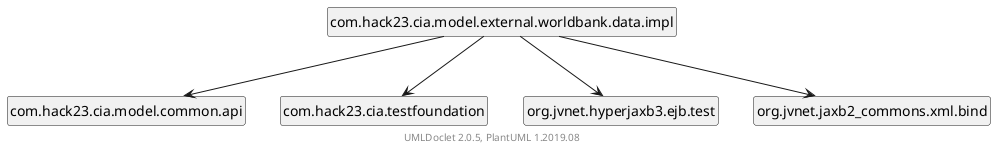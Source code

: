@startuml
    set namespaceSeparator none
    hide circle
    hide empty fields
    hide empty methods

    com.hack23.cia.model.external.worldbank.data.impl --> com.hack23.cia.model.common.api
    com.hack23.cia.model.external.worldbank.data.impl --> com.hack23.cia.testfoundation
    com.hack23.cia.model.external.worldbank.data.impl --> org.jvnet.hyperjaxb3.ejb.test
    com.hack23.cia.model.external.worldbank.data.impl --> org.jvnet.jaxb2_commons.xml.bind

    ' Package links
    class "com.hack23.cia.model.external.worldbank.data.impl" [[com/hack23/cia/model/external/worldbank/data/impl/package-summary.html]] {
    }

    center footer UMLDoclet 2.0.5, PlantUML 1.2019.08
@enduml
